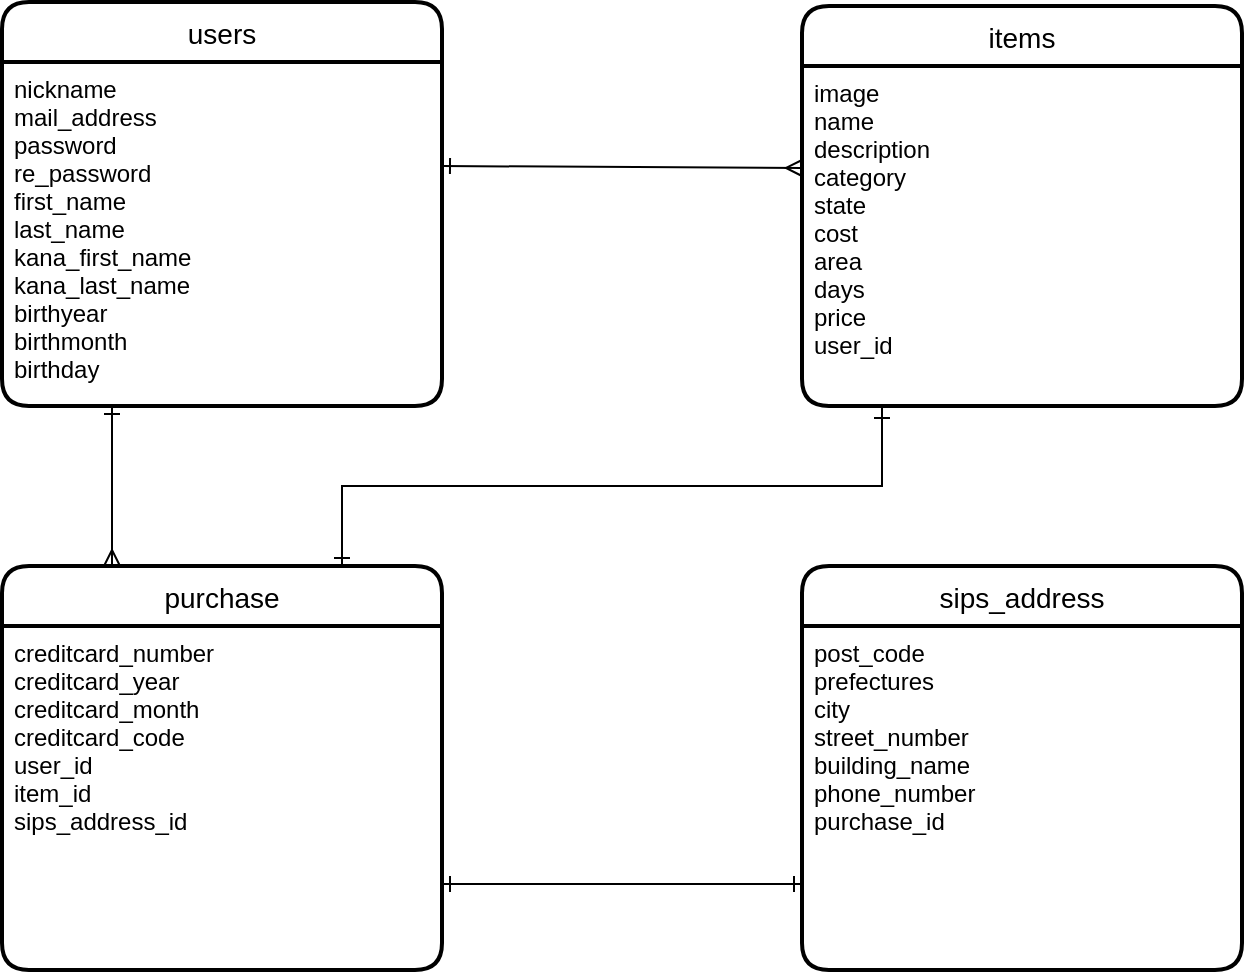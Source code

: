<mxfile version="13.10.0" type="embed">
    <diagram id="NjM4yLLWPYrCWsdOJ_Lo" name="Page-1">
        <mxGraphModel dx="1180" dy="641" grid="1" gridSize="10" guides="1" tooltips="1" connect="1" arrows="1" fold="1" page="1" pageScale="1" pageWidth="827" pageHeight="1169" math="0" shadow="0">
            <root>
                <mxCell id="0"/>
                <mxCell id="1" parent="0"/>
                <mxCell id="2" value="purchase" style="swimlane;childLayout=stackLayout;horizontal=1;startSize=30;horizontalStack=0;rounded=1;fontSize=14;fontStyle=0;strokeWidth=2;resizeParent=0;resizeLast=1;shadow=0;dashed=0;align=center;sketch=0;" parent="1" vertex="1">
                    <mxGeometry y="400" width="220" height="202" as="geometry"/>
                </mxCell>
                <mxCell id="3" value="creditcard_number&#10;creditcard_year&#10;creditcard_month&#10;creditcard_code&#10;user_id&#10;item_id&#10;sips_address_id" style="align=left;strokeColor=none;fillColor=none;spacingLeft=4;fontSize=12;verticalAlign=top;resizable=0;rotatable=0;part=1;" parent="2" vertex="1">
                    <mxGeometry y="30" width="220" height="172" as="geometry"/>
                </mxCell>
                <mxCell id="4" value="sips_address" style="swimlane;childLayout=stackLayout;horizontal=1;startSize=30;horizontalStack=0;rounded=1;fontSize=14;fontStyle=0;strokeWidth=2;resizeParent=0;resizeLast=1;shadow=0;dashed=0;align=center;sketch=0;" parent="1" vertex="1">
                    <mxGeometry x="400" y="400" width="220" height="202" as="geometry"/>
                </mxCell>
                <mxCell id="5" value="post_code&#10;prefectures&#10;city&#10;street_number&#10;building_name&#10;phone_number&#10;purchase_id&#10;&#10;" style="align=left;strokeColor=none;fillColor=none;spacingLeft=4;fontSize=12;verticalAlign=top;resizable=0;rotatable=0;part=1;" parent="4" vertex="1">
                    <mxGeometry y="30" width="220" height="172" as="geometry"/>
                </mxCell>
                <mxCell id="7" style="edgeStyle=orthogonalEdgeStyle;rounded=0;orthogonalLoop=1;jettySize=auto;html=1;startArrow=ERone;startFill=0;endArrow=ERone;endFill=0;" parent="1" edge="1">
                    <mxGeometry relative="1" as="geometry">
                        <mxPoint x="440" y="330" as="sourcePoint"/>
                        <mxPoint x="170" y="400" as="targetPoint"/>
                        <Array as="points">
                            <mxPoint x="440" y="321"/>
                            <mxPoint x="440" y="360"/>
                            <mxPoint x="170" y="360"/>
                        </Array>
                    </mxGeometry>
                </mxCell>
                <mxCell id="8" value="" style="endArrow=ERmany;html=1;rounded=0;entryX=0;entryY=0.3;entryDx=0;entryDy=0;entryPerimeter=0;endFill=0;startArrow=ERone;startFill=0;" parent="1" target="J41FXKY71Svk0iYJsxD_-34" edge="1">
                    <mxGeometry relative="1" as="geometry">
                        <mxPoint x="220" y="200" as="sourcePoint"/>
                        <mxPoint x="390" y="200" as="targetPoint"/>
                    </mxGeometry>
                </mxCell>
                <mxCell id="10" style="edgeStyle=orthogonalEdgeStyle;rounded=0;orthogonalLoop=1;jettySize=auto;html=1;exitX=0.25;exitY=1;exitDx=0;exitDy=0;entryX=0.25;entryY=0;entryDx=0;entryDy=0;startArrow=ERone;startFill=0;endArrow=ERmany;endFill=0;" parent="1" source="J41FXKY71Svk0iYJsxD_-31" target="2" edge="1">
                    <mxGeometry relative="1" as="geometry"/>
                </mxCell>
                <mxCell id="12" style="edgeStyle=orthogonalEdgeStyle;rounded=0;orthogonalLoop=1;jettySize=auto;html=1;exitX=1;exitY=0.75;exitDx=0;exitDy=0;entryX=0;entryY=0.75;entryDx=0;entryDy=0;startArrow=ERone;startFill=0;endArrow=ERone;endFill=0;" parent="1" source="3" target="5" edge="1">
                    <mxGeometry relative="1" as="geometry"/>
                </mxCell>
                <mxCell id="J41FXKY71Svk0iYJsxD_-1" value="Untitled Layer" parent="0"/>
                <mxCell id="J41FXKY71Svk0iYJsxD_-30" value="users" style="swimlane;childLayout=stackLayout;horizontal=1;startSize=30;horizontalStack=0;rounded=1;fontSize=14;fontStyle=0;strokeWidth=2;resizeParent=0;resizeLast=1;shadow=0;dashed=0;align=center;sketch=0;" parent="J41FXKY71Svk0iYJsxD_-1" vertex="1">
                    <mxGeometry y="118" width="220" height="202" as="geometry"/>
                </mxCell>
                <mxCell id="J41FXKY71Svk0iYJsxD_-31" value="nickname&#10;mail_address&#10;password&#10;re_password&#10;first_name&#10;last_name&#10;kana_first_name&#10;kana_last_name&#10;birthyear&#10;birthmonth&#10;birthday" style="align=left;strokeColor=none;fillColor=none;spacingLeft=4;fontSize=12;verticalAlign=top;resizable=0;rotatable=0;part=1;" parent="J41FXKY71Svk0iYJsxD_-30" vertex="1">
                    <mxGeometry y="30" width="220" height="172" as="geometry"/>
                </mxCell>
                <mxCell id="J41FXKY71Svk0iYJsxD_-33" value="items" style="swimlane;childLayout=stackLayout;horizontal=1;startSize=30;horizontalStack=0;rounded=1;fontSize=14;fontStyle=0;strokeWidth=2;resizeParent=0;resizeLast=1;shadow=0;dashed=0;align=center;sketch=0;" parent="J41FXKY71Svk0iYJsxD_-1" vertex="1">
                    <mxGeometry x="400" y="120" width="220" height="200" as="geometry"/>
                </mxCell>
                <mxCell id="J41FXKY71Svk0iYJsxD_-34" value="image&#10;name&#10;description&#10;category&#10;state&#10;cost&#10;area&#10;days&#10;price&#10;user_id" style="align=left;strokeColor=none;fillColor=none;spacingLeft=4;fontSize=12;verticalAlign=top;resizable=0;rotatable=0;part=1;" parent="J41FXKY71Svk0iYJsxD_-33" vertex="1">
                    <mxGeometry y="30" width="220" height="170" as="geometry"/>
                </mxCell>
            </root>
        </mxGraphModel>
    </diagram>
</mxfile>